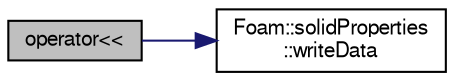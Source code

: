 digraph "operator&lt;&lt;"
{
  bgcolor="transparent";
  edge [fontname="FreeSans",fontsize="10",labelfontname="FreeSans",labelfontsize="10"];
  node [fontname="FreeSans",fontsize="10",shape=record];
  rankdir="LR";
  Node132743 [label="operator\<\<",height=0.2,width=0.4,color="black", fillcolor="grey75", style="filled", fontcolor="black"];
  Node132743 -> Node132744 [color="midnightblue",fontsize="10",style="solid",fontname="FreeSans"];
  Node132744 [label="Foam::solidProperties\l::writeData",height=0.2,width=0.4,color="black",URL="$a29986.html#a4a9a5e81ef203c89a365d47f0acc39b9",tooltip="Write the solidProperties properties. "];
}
